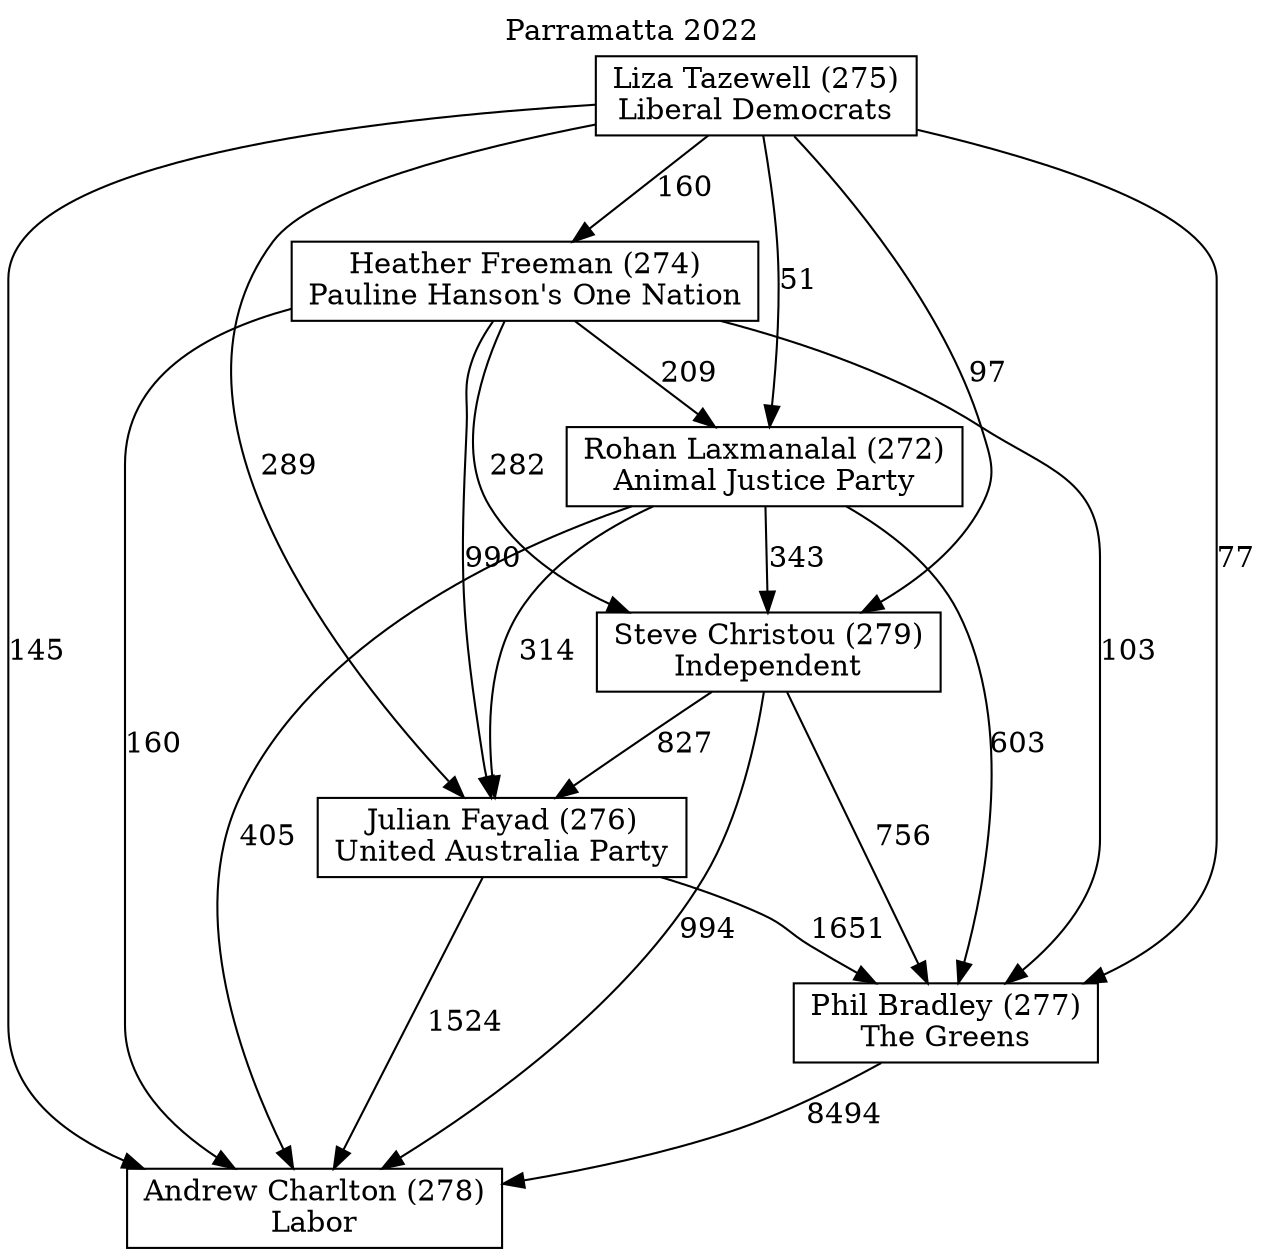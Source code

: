 // House preference flow
digraph "Andrew Charlton (278)_Parramatta_2022" {
	graph [label="Parramatta 2022" labelloc=t mclimit=10]
	node [shape=box]
	"Liza Tazewell (275)" [label="Liza Tazewell (275)
Liberal Democrats"]
	"Phil Bradley (277)" [label="Phil Bradley (277)
The Greens"]
	"Andrew Charlton (278)" [label="Andrew Charlton (278)
Labor"]
	"Rohan Laxmanalal (272)" [label="Rohan Laxmanalal (272)
Animal Justice Party"]
	"Steve Christou (279)" [label="Steve Christou (279)
Independent"]
	"Heather Freeman (274)" [label="Heather Freeman (274)
Pauline Hanson's One Nation"]
	"Julian Fayad (276)" [label="Julian Fayad (276)
United Australia Party"]
	"Rohan Laxmanalal (272)" -> "Steve Christou (279)" [label=343]
	"Rohan Laxmanalal (272)" -> "Julian Fayad (276)" [label=314]
	"Rohan Laxmanalal (272)" -> "Phil Bradley (277)" [label=603]
	"Liza Tazewell (275)" -> "Julian Fayad (276)" [label=289]
	"Liza Tazewell (275)" -> "Phil Bradley (277)" [label=77]
	"Heather Freeman (274)" -> "Andrew Charlton (278)" [label=160]
	"Heather Freeman (274)" -> "Julian Fayad (276)" [label=990]
	"Phil Bradley (277)" -> "Andrew Charlton (278)" [label=8494]
	"Julian Fayad (276)" -> "Andrew Charlton (278)" [label=1524]
	"Liza Tazewell (275)" -> "Heather Freeman (274)" [label=160]
	"Liza Tazewell (275)" -> "Rohan Laxmanalal (272)" [label=51]
	"Heather Freeman (274)" -> "Steve Christou (279)" [label=282]
	"Heather Freeman (274)" -> "Phil Bradley (277)" [label=103]
	"Liza Tazewell (275)" -> "Andrew Charlton (278)" [label=145]
	"Steve Christou (279)" -> "Julian Fayad (276)" [label=827]
	"Julian Fayad (276)" -> "Phil Bradley (277)" [label=1651]
	"Rohan Laxmanalal (272)" -> "Andrew Charlton (278)" [label=405]
	"Heather Freeman (274)" -> "Rohan Laxmanalal (272)" [label=209]
	"Liza Tazewell (275)" -> "Steve Christou (279)" [label=97]
	"Steve Christou (279)" -> "Phil Bradley (277)" [label=756]
	"Steve Christou (279)" -> "Andrew Charlton (278)" [label=994]
}
